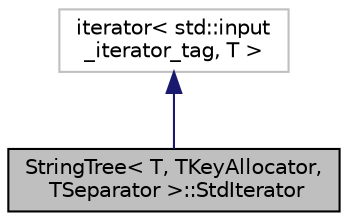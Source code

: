 digraph "StringTree&lt; T, TKeyAllocator, TSeparator &gt;::StdIterator"
{
  edge [fontname="Helvetica",fontsize="10",labelfontname="Helvetica",labelfontsize="10"];
  node [fontname="Helvetica",fontsize="10",shape=record];
  Node0 [label="StringTree\< T, TKeyAllocator,\l TSeparator \>::StdIterator",height=0.2,width=0.4,color="black", fillcolor="grey75", style="filled", fontcolor="black"];
  Node1 -> Node0 [dir="back",color="midnightblue",fontsize="10",style="solid",fontname="Helvetica"];
  Node1 [label="iterator\< std::input\l_iterator_tag, T \>",height=0.2,width=0.4,color="grey75", fillcolor="white", style="filled"];
}
